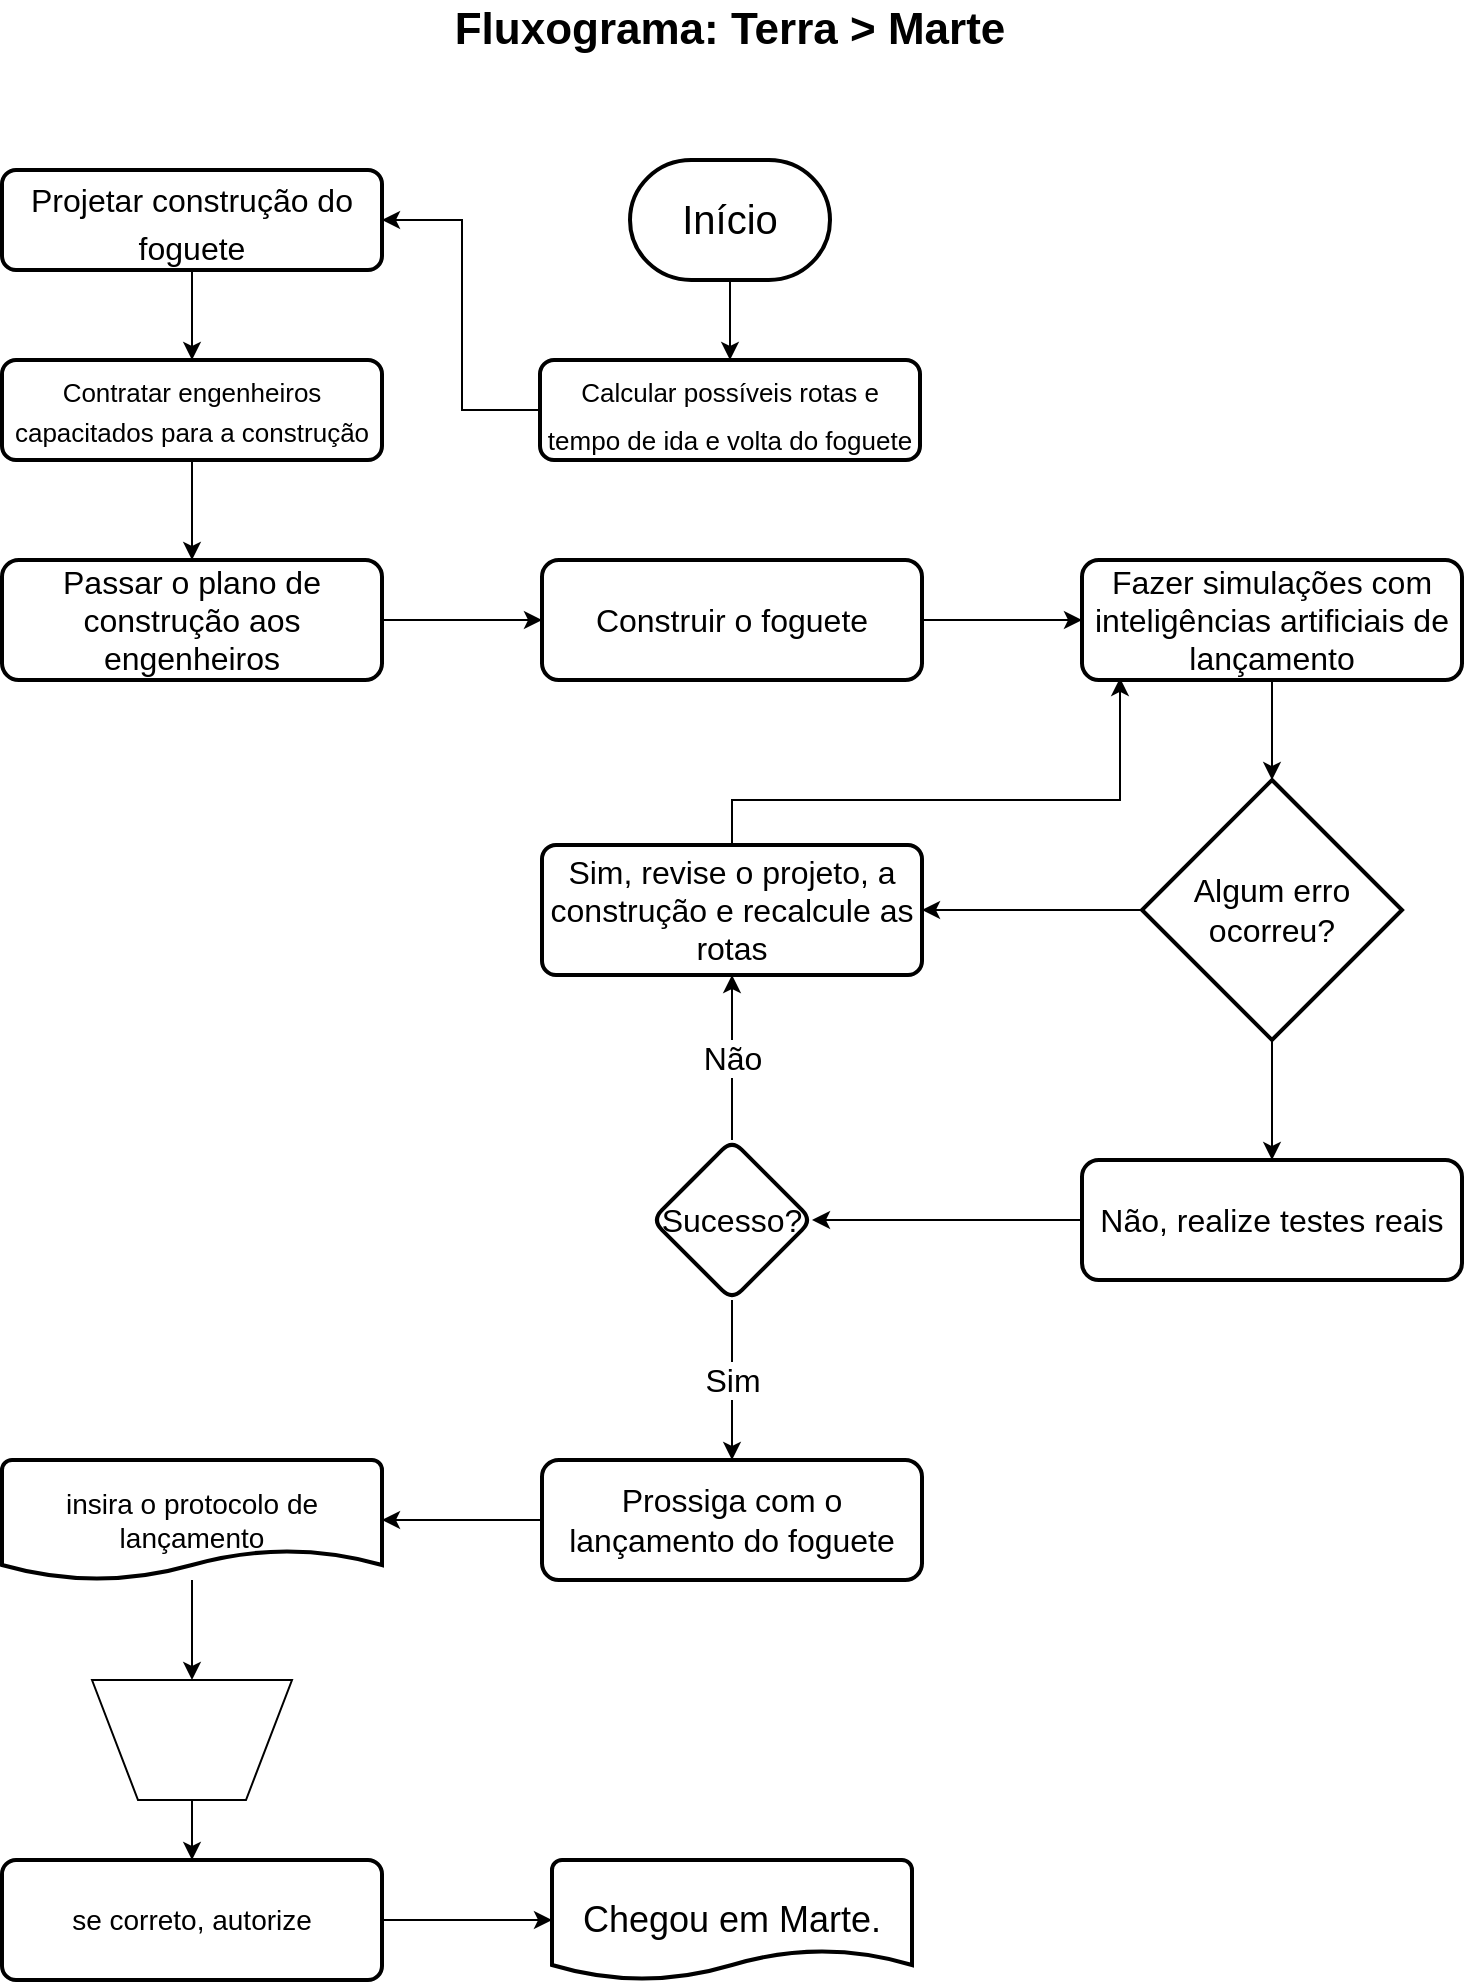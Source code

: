<mxfile version="20.8.23"><diagram name="Página-1" id="3e0FvAtoNn29qqdxl_TZ"><mxGraphModel dx="1434" dy="782" grid="1" gridSize="10" guides="1" tooltips="1" connect="1" arrows="1" fold="1" page="1" pageScale="1" pageWidth="827" pageHeight="1169" math="0" shadow="0"><root><mxCell id="0"/><mxCell id="1" parent="0"/><mxCell id="MKfUm7Qd8NdWYVvuT3rj-1" value="&lt;font style=&quot;font-size: 22px;&quot;&gt;&lt;b&gt;&lt;font style=&quot;font-size: 22px;&quot;&gt;Fluxograma: Terra &amp;gt; Marte&lt;br&gt;&lt;/font&gt;&lt;/b&gt;&lt;/font&gt;" style="text;html=1;strokeColor=none;fillColor=none;align=center;verticalAlign=middle;whiteSpace=wrap;rounded=0;" vertex="1" parent="1"><mxGeometry x="234" y="40" width="360" height="30" as="geometry"/></mxCell><mxCell id="MKfUm7Qd8NdWYVvuT3rj-7" style="edgeStyle=orthogonalEdgeStyle;rounded=0;orthogonalLoop=1;jettySize=auto;html=1;fontSize=16;" edge="1" parent="1" source="MKfUm7Qd8NdWYVvuT3rj-5" target="MKfUm7Qd8NdWYVvuT3rj-6"><mxGeometry relative="1" as="geometry"/></mxCell><mxCell id="MKfUm7Qd8NdWYVvuT3rj-5" value="&lt;font style=&quot;font-size: 20px;&quot;&gt;Início&lt;/font&gt;" style="strokeWidth=2;html=1;shape=mxgraph.flowchart.terminator;whiteSpace=wrap;fontSize=22;" vertex="1" parent="1"><mxGeometry x="364" y="120" width="100" height="60" as="geometry"/></mxCell><mxCell id="MKfUm7Qd8NdWYVvuT3rj-9" value="" style="edgeStyle=orthogonalEdgeStyle;rounded=0;orthogonalLoop=1;jettySize=auto;html=1;fontSize=16;" edge="1" parent="1" source="MKfUm7Qd8NdWYVvuT3rj-6" target="MKfUm7Qd8NdWYVvuT3rj-8"><mxGeometry relative="1" as="geometry"><Array as="points"><mxPoint x="280" y="245"/><mxPoint x="280" y="150"/></Array></mxGeometry></mxCell><mxCell id="MKfUm7Qd8NdWYVvuT3rj-6" value="&lt;font style=&quot;font-size: 13px;&quot;&gt;Calcular possíveis rotas e tempo de ida e volta do foguete&lt;br&gt;&lt;/font&gt;" style="rounded=1;whiteSpace=wrap;html=1;absoluteArcSize=1;arcSize=14;strokeWidth=2;fontSize=20;" vertex="1" parent="1"><mxGeometry x="319" y="220" width="190" height="50" as="geometry"/></mxCell><mxCell id="MKfUm7Qd8NdWYVvuT3rj-11" style="edgeStyle=orthogonalEdgeStyle;rounded=0;orthogonalLoop=1;jettySize=auto;html=1;fontSize=16;" edge="1" parent="1" source="MKfUm7Qd8NdWYVvuT3rj-8" target="MKfUm7Qd8NdWYVvuT3rj-10"><mxGeometry relative="1" as="geometry"/></mxCell><mxCell id="MKfUm7Qd8NdWYVvuT3rj-8" value="&lt;font style=&quot;font-size: 16px;&quot;&gt;Projetar construção do foguete&lt;br&gt;&lt;/font&gt;" style="rounded=1;whiteSpace=wrap;html=1;absoluteArcSize=1;arcSize=14;strokeWidth=2;fontSize=20;" vertex="1" parent="1"><mxGeometry x="50" y="125" width="190" height="50" as="geometry"/></mxCell><mxCell id="MKfUm7Qd8NdWYVvuT3rj-13" value="" style="edgeStyle=orthogonalEdgeStyle;rounded=0;orthogonalLoop=1;jettySize=auto;html=1;fontSize=16;" edge="1" parent="1" source="MKfUm7Qd8NdWYVvuT3rj-10" target="MKfUm7Qd8NdWYVvuT3rj-12"><mxGeometry relative="1" as="geometry"/></mxCell><mxCell id="MKfUm7Qd8NdWYVvuT3rj-10" value="&lt;font style=&quot;font-size: 13px;&quot;&gt;Contratar engenheiros capacitados para a construção&lt;/font&gt;" style="rounded=1;whiteSpace=wrap;html=1;absoluteArcSize=1;arcSize=14;strokeWidth=2;fontSize=16;" vertex="1" parent="1"><mxGeometry x="50" y="220" width="190" height="50" as="geometry"/></mxCell><mxCell id="MKfUm7Qd8NdWYVvuT3rj-16" value="" style="edgeStyle=orthogonalEdgeStyle;rounded=0;orthogonalLoop=1;jettySize=auto;html=1;fontSize=16;" edge="1" parent="1" source="MKfUm7Qd8NdWYVvuT3rj-12" target="MKfUm7Qd8NdWYVvuT3rj-15"><mxGeometry relative="1" as="geometry"/></mxCell><mxCell id="MKfUm7Qd8NdWYVvuT3rj-12" value="Passar o plano de construção aos engenheiros" style="whiteSpace=wrap;html=1;fontSize=16;rounded=1;arcSize=14;strokeWidth=2;" vertex="1" parent="1"><mxGeometry x="50" y="320" width="190" height="60" as="geometry"/></mxCell><mxCell id="MKfUm7Qd8NdWYVvuT3rj-18" value="" style="edgeStyle=orthogonalEdgeStyle;rounded=0;orthogonalLoop=1;jettySize=auto;html=1;fontSize=16;" edge="1" parent="1" source="MKfUm7Qd8NdWYVvuT3rj-15" target="MKfUm7Qd8NdWYVvuT3rj-17"><mxGeometry relative="1" as="geometry"/></mxCell><mxCell id="MKfUm7Qd8NdWYVvuT3rj-15" value="Construir o foguete" style="whiteSpace=wrap;html=1;fontSize=16;rounded=1;arcSize=14;strokeWidth=2;" vertex="1" parent="1"><mxGeometry x="320" y="320" width="190" height="60" as="geometry"/></mxCell><mxCell id="MKfUm7Qd8NdWYVvuT3rj-23" style="edgeStyle=orthogonalEdgeStyle;rounded=0;orthogonalLoop=1;jettySize=auto;html=1;fontSize=16;" edge="1" parent="1" source="MKfUm7Qd8NdWYVvuT3rj-17" target="MKfUm7Qd8NdWYVvuT3rj-21"><mxGeometry relative="1" as="geometry"/></mxCell><mxCell id="MKfUm7Qd8NdWYVvuT3rj-17" value="Fazer simulações com inteligências artificiais de lançamento" style="whiteSpace=wrap;html=1;fontSize=16;rounded=1;arcSize=14;strokeWidth=2;" vertex="1" parent="1"><mxGeometry x="590" y="320" width="190" height="60" as="geometry"/></mxCell><mxCell id="MKfUm7Qd8NdWYVvuT3rj-25" style="edgeStyle=orthogonalEdgeStyle;rounded=0;orthogonalLoop=1;jettySize=auto;html=1;fontSize=16;" edge="1" parent="1" source="MKfUm7Qd8NdWYVvuT3rj-21" target="MKfUm7Qd8NdWYVvuT3rj-24"><mxGeometry relative="1" as="geometry"/></mxCell><mxCell id="MKfUm7Qd8NdWYVvuT3rj-28" style="edgeStyle=orthogonalEdgeStyle;rounded=0;orthogonalLoop=1;jettySize=auto;html=1;fontSize=16;" edge="1" parent="1" source="MKfUm7Qd8NdWYVvuT3rj-21" target="MKfUm7Qd8NdWYVvuT3rj-26"><mxGeometry relative="1" as="geometry"/></mxCell><mxCell id="MKfUm7Qd8NdWYVvuT3rj-21" value="Algum erro ocorreu?" style="strokeWidth=2;html=1;shape=mxgraph.flowchart.decision;whiteSpace=wrap;fontSize=16;" vertex="1" parent="1"><mxGeometry x="620" y="430" width="130" height="130" as="geometry"/></mxCell><mxCell id="MKfUm7Qd8NdWYVvuT3rj-33" value="" style="edgeStyle=orthogonalEdgeStyle;rounded=0;orthogonalLoop=1;jettySize=auto;html=1;fontSize=16;" edge="1" parent="1" source="MKfUm7Qd8NdWYVvuT3rj-24" target="MKfUm7Qd8NdWYVvuT3rj-32"><mxGeometry relative="1" as="geometry"/></mxCell><mxCell id="MKfUm7Qd8NdWYVvuT3rj-24" value="Não, realize testes reais" style="whiteSpace=wrap;html=1;fontSize=16;rounded=1;arcSize=14;strokeWidth=2;" vertex="1" parent="1"><mxGeometry x="590" y="620" width="190" height="60" as="geometry"/></mxCell><mxCell id="MKfUm7Qd8NdWYVvuT3rj-30" style="edgeStyle=orthogonalEdgeStyle;rounded=0;orthogonalLoop=1;jettySize=auto;html=1;fontSize=16;entryX=0.1;entryY=0.983;entryDx=0;entryDy=0;entryPerimeter=0;" edge="1" parent="1" source="MKfUm7Qd8NdWYVvuT3rj-26" target="MKfUm7Qd8NdWYVvuT3rj-17"><mxGeometry relative="1" as="geometry"><mxPoint x="640" y="420" as="targetPoint"/><Array as="points"><mxPoint x="415" y="440"/><mxPoint x="609" y="440"/></Array></mxGeometry></mxCell><mxCell id="MKfUm7Qd8NdWYVvuT3rj-26" value="Sim, revise o projeto, a construção e recalcule as rotas" style="rounded=1;whiteSpace=wrap;html=1;absoluteArcSize=1;arcSize=14;strokeWidth=2;fontSize=16;" vertex="1" parent="1"><mxGeometry x="320" y="462.5" width="190" height="65" as="geometry"/></mxCell><mxCell id="MKfUm7Qd8NdWYVvuT3rj-32" value="Sucesso?" style="rhombus;whiteSpace=wrap;html=1;fontSize=16;rounded=1;arcSize=14;strokeWidth=2;" vertex="1" parent="1"><mxGeometry x="375" y="610" width="80" height="80" as="geometry"/></mxCell><mxCell id="MKfUm7Qd8NdWYVvuT3rj-35" value="" style="endArrow=classic;html=1;rounded=0;fontSize=16;entryX=0.5;entryY=1;entryDx=0;entryDy=0;" edge="1" parent="1" source="MKfUm7Qd8NdWYVvuT3rj-32" target="MKfUm7Qd8NdWYVvuT3rj-26"><mxGeometry relative="1" as="geometry"><mxPoint x="380" y="584" as="sourcePoint"/><mxPoint x="480" y="584" as="targetPoint"/></mxGeometry></mxCell><mxCell id="MKfUm7Qd8NdWYVvuT3rj-36" value="Não" style="edgeLabel;resizable=0;html=1;align=center;verticalAlign=middle;fontSize=16;" connectable="0" vertex="1" parent="MKfUm7Qd8NdWYVvuT3rj-35"><mxGeometry relative="1" as="geometry"/></mxCell><mxCell id="MKfUm7Qd8NdWYVvuT3rj-49" style="edgeStyle=orthogonalEdgeStyle;rounded=0;orthogonalLoop=1;jettySize=auto;html=1;fontSize=14;" edge="1" parent="1" source="MKfUm7Qd8NdWYVvuT3rj-39" target="MKfUm7Qd8NdWYVvuT3rj-48"><mxGeometry relative="1" as="geometry"/></mxCell><mxCell id="MKfUm7Qd8NdWYVvuT3rj-39" value="Prossiga com o lançamento do foguete" style="whiteSpace=wrap;html=1;fontSize=16;rounded=1;arcSize=14;strokeWidth=2;" vertex="1" parent="1"><mxGeometry x="320" y="770" width="190" height="60" as="geometry"/></mxCell><mxCell id="MKfUm7Qd8NdWYVvuT3rj-41" value="" style="endArrow=classic;html=1;rounded=0;fontSize=16;" edge="1" parent="1" source="MKfUm7Qd8NdWYVvuT3rj-32" target="MKfUm7Qd8NdWYVvuT3rj-39"><mxGeometry relative="1" as="geometry"><mxPoint x="364" y="720" as="sourcePoint"/><mxPoint x="464" y="720" as="targetPoint"/></mxGeometry></mxCell><mxCell id="MKfUm7Qd8NdWYVvuT3rj-42" value="Sim" style="edgeLabel;resizable=0;html=1;align=center;verticalAlign=middle;fontSize=16;" connectable="0" vertex="1" parent="MKfUm7Qd8NdWYVvuT3rj-41"><mxGeometry relative="1" as="geometry"/></mxCell><mxCell id="MKfUm7Qd8NdWYVvuT3rj-44" value="&lt;font style=&quot;font-size: 18px;&quot;&gt;Chegou em Marte.&lt;/font&gt;" style="strokeWidth=2;html=1;shape=mxgraph.flowchart.document2;whiteSpace=wrap;size=0.25;fontSize=13;" vertex="1" parent="1"><mxGeometry x="325" y="970" width="180" height="60" as="geometry"/></mxCell><mxCell id="MKfUm7Qd8NdWYVvuT3rj-53" style="edgeStyle=orthogonalEdgeStyle;rounded=0;orthogonalLoop=1;jettySize=auto;html=1;fontSize=14;" edge="1" parent="1" source="MKfUm7Qd8NdWYVvuT3rj-46" target="MKfUm7Qd8NdWYVvuT3rj-51"><mxGeometry relative="1" as="geometry"/></mxCell><mxCell id="MKfUm7Qd8NdWYVvuT3rj-46" value="" style="verticalLabelPosition=middle;verticalAlign=middle;html=1;shape=trapezoid;perimeter=trapezoidPerimeter;whiteSpace=wrap;size=0.23;arcSize=10;flipV=1;labelPosition=center;align=center;fontSize=18;" vertex="1" parent="1"><mxGeometry x="95" y="880" width="100" height="60" as="geometry"/></mxCell><mxCell id="MKfUm7Qd8NdWYVvuT3rj-50" style="edgeStyle=orthogonalEdgeStyle;rounded=0;orthogonalLoop=1;jettySize=auto;html=1;fontSize=14;" edge="1" parent="1" source="MKfUm7Qd8NdWYVvuT3rj-48" target="MKfUm7Qd8NdWYVvuT3rj-46"><mxGeometry relative="1" as="geometry"/></mxCell><mxCell id="MKfUm7Qd8NdWYVvuT3rj-48" value="insira o protocolo de lançamento" style="strokeWidth=2;html=1;shape=mxgraph.flowchart.document2;whiteSpace=wrap;size=0.25;fontSize=14;" vertex="1" parent="1"><mxGeometry x="50" y="770" width="190" height="60" as="geometry"/></mxCell><mxCell id="MKfUm7Qd8NdWYVvuT3rj-52" style="edgeStyle=orthogonalEdgeStyle;rounded=0;orthogonalLoop=1;jettySize=auto;html=1;fontSize=14;" edge="1" parent="1" source="MKfUm7Qd8NdWYVvuT3rj-51" target="MKfUm7Qd8NdWYVvuT3rj-44"><mxGeometry relative="1" as="geometry"/></mxCell><mxCell id="MKfUm7Qd8NdWYVvuT3rj-51" value="se correto, autorize" style="rounded=1;whiteSpace=wrap;html=1;absoluteArcSize=1;arcSize=14;strokeWidth=2;fontSize=14;" vertex="1" parent="1"><mxGeometry x="50" y="970" width="190" height="60" as="geometry"/></mxCell></root></mxGraphModel></diagram></mxfile>
